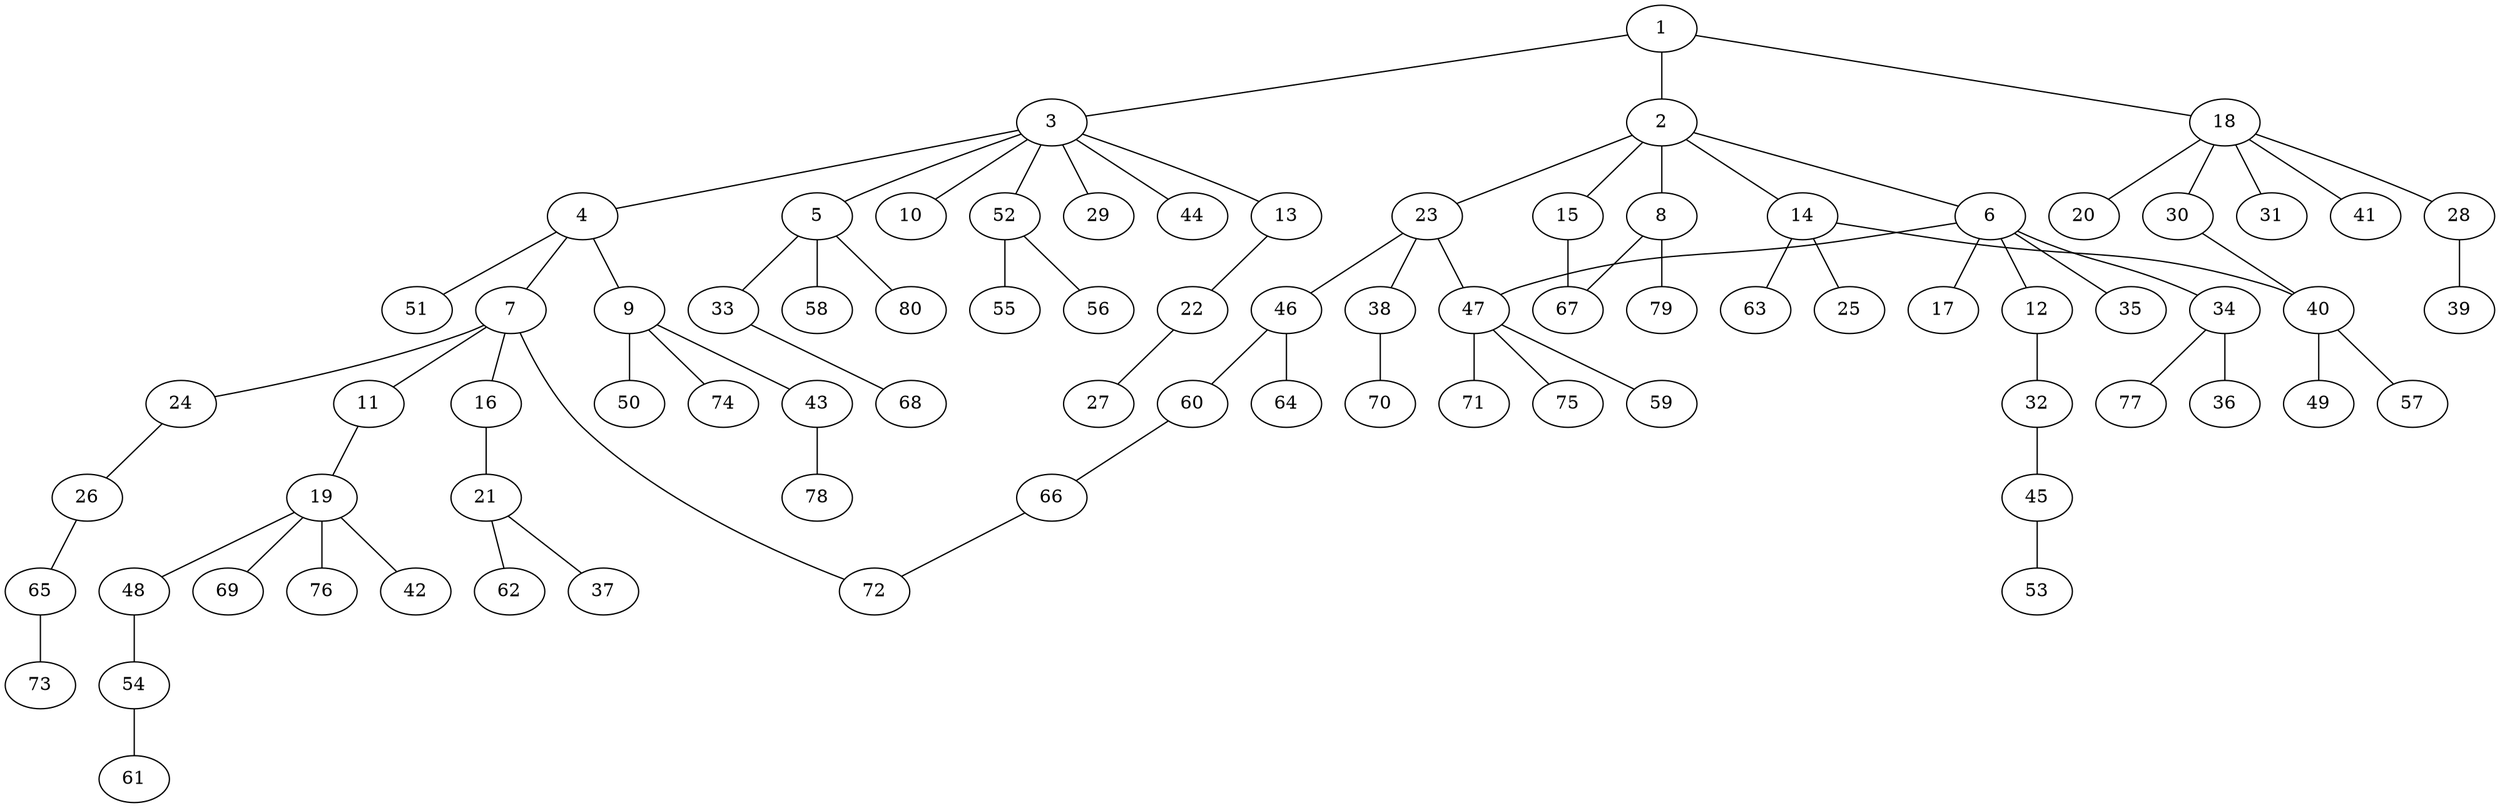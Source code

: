 graph graphname {1--2
1--3
1--18
2--6
2--8
2--14
2--15
2--23
3--4
3--5
3--10
3--13
3--29
3--44
3--52
4--7
4--9
4--51
5--33
5--58
5--80
6--12
6--17
6--34
6--35
6--47
7--11
7--16
7--24
7--72
8--67
8--79
9--43
9--50
9--74
11--19
12--32
13--22
14--25
14--40
14--63
15--67
16--21
18--20
18--28
18--30
18--31
18--41
19--42
19--48
19--69
19--76
21--37
21--62
22--27
23--38
23--46
23--47
24--26
26--65
28--39
30--40
32--45
33--68
34--36
34--77
38--70
40--49
40--57
43--78
45--53
46--60
46--64
47--59
47--71
47--75
48--54
52--55
52--56
54--61
60--66
65--73
66--72
}